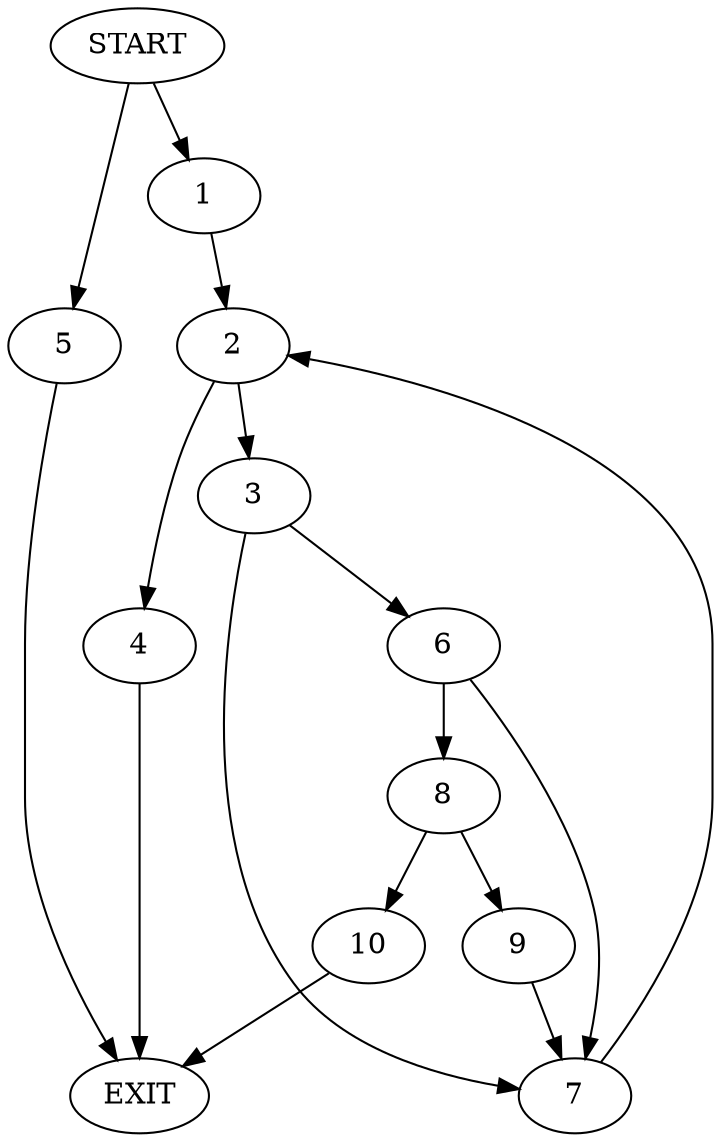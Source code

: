 digraph {
0 [label="START"]
11 [label="EXIT"]
0 -> 1
1 -> 2
2 -> 3
2 -> 4
0 -> 5
5 -> 11
3 -> 6
3 -> 7
4 -> 11
7 -> 2
6 -> 8
6 -> 7
8 -> 9
8 -> 10
9 -> 7
10 -> 11
}
